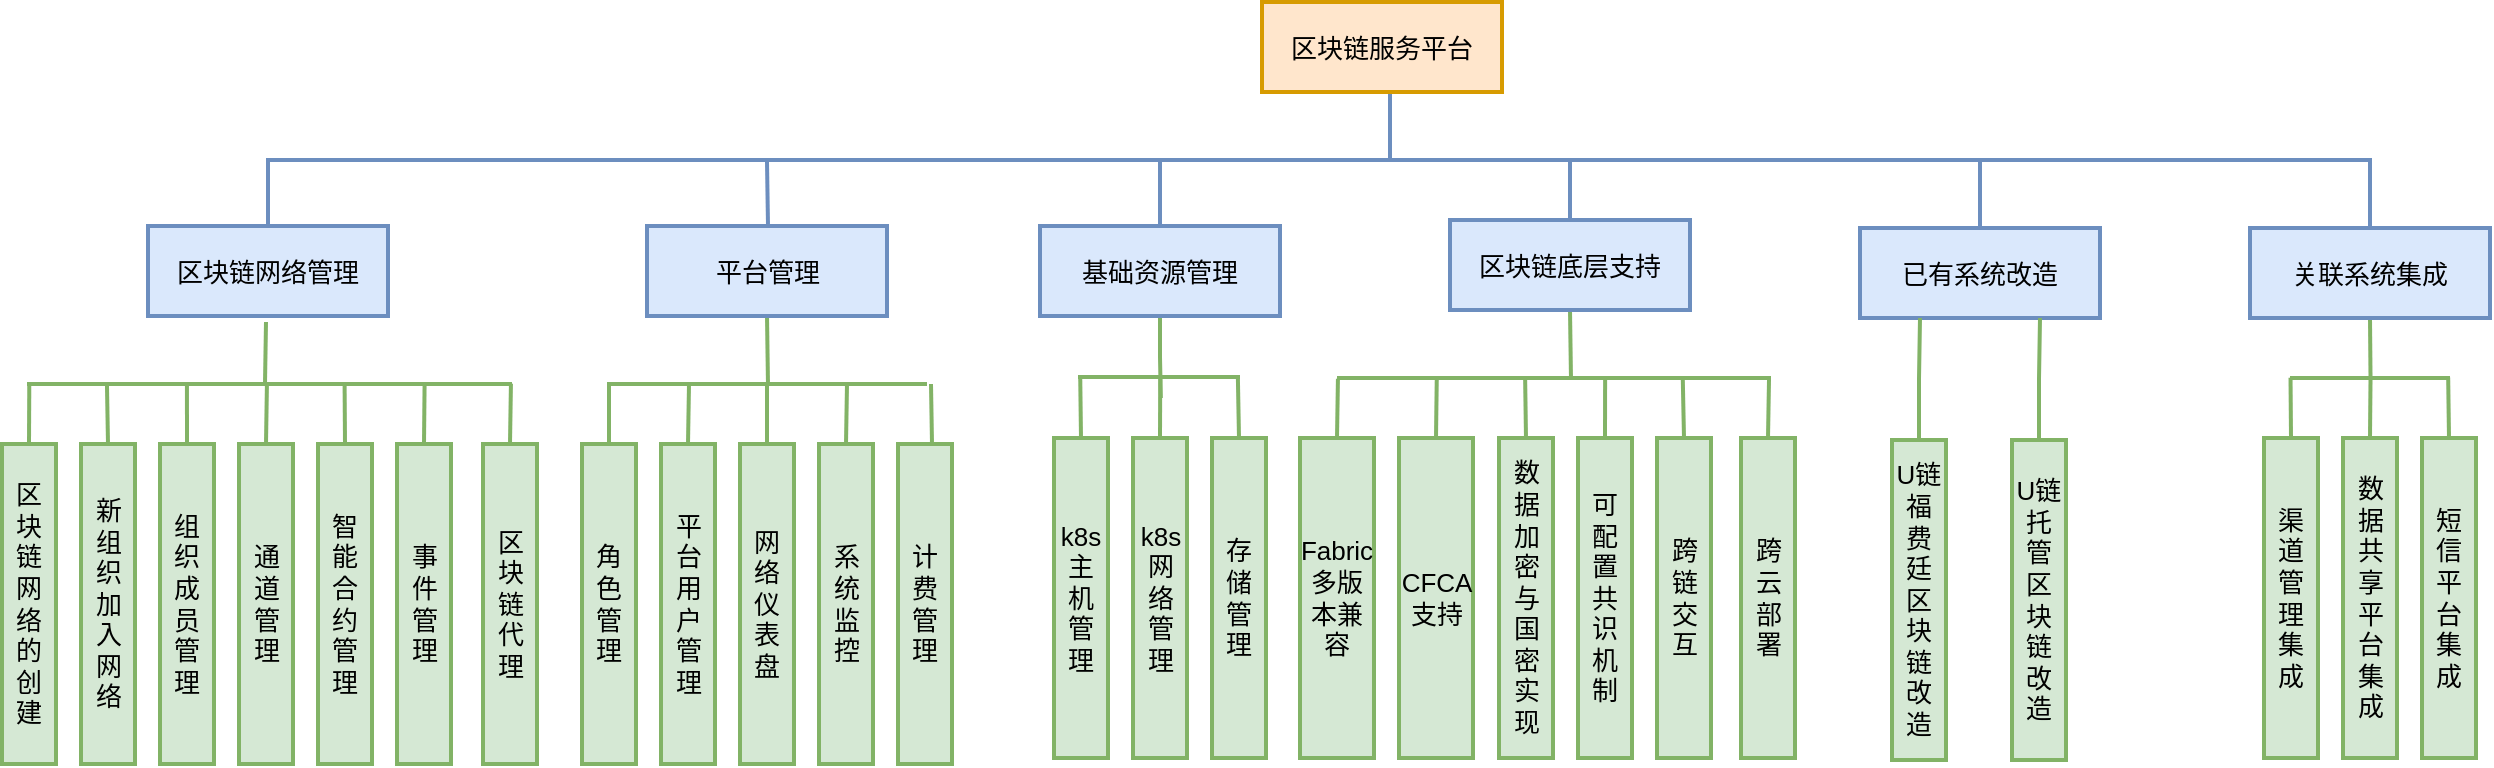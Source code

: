 <mxfile version="12.2.6" type="github" pages="1">
  <diagram id="6IozIT32LXbuVwREie7d" name="Page-1">
    <mxGraphModel dx="932" dy="569" grid="1" gridSize="10" guides="1" tooltips="1" connect="1" arrows="1" fold="1" page="1" pageScale="1" pageWidth="3300" pageHeight="4681" math="0" shadow="0">
      <root>
        <mxCell id="0"/>
        <mxCell id="1" parent="0"/>
        <mxCell id="wY5ASRHFbbLCHAGwUMeS-66" style="edgeStyle=orthogonalEdgeStyle;rounded=0;orthogonalLoop=1;jettySize=auto;html=1;exitX=0.5;exitY=1;exitDx=0;exitDy=0;endArrow=none;endFill=0;strokeWidth=2;fontSize=13;fillColor=#dae8fc;strokeColor=#6c8ebf;" edge="1" parent="1">
          <mxGeometry relative="1" as="geometry">
            <mxPoint x="704" y="440" as="targetPoint"/>
            <mxPoint x="704" y="406" as="sourcePoint"/>
          </mxGeometry>
        </mxCell>
        <mxCell id="jnVJirCMvpuZ7hxpCEFe-1" value="区块链服务平台" style="rounded=0;whiteSpace=wrap;html=1;strokeWidth=2;fillColor=#ffe6cc;strokeColor=#d79b00;fontSize=13;" parent="1" vertex="1">
          <mxGeometry x="640" y="361" width="120" height="45" as="geometry"/>
        </mxCell>
        <mxCell id="jnVJirCMvpuZ7hxpCEFe-12" value="" style="endArrow=none;html=1;strokeWidth=2;fontSize=13;fillColor=#dae8fc;strokeColor=#6c8ebf;" parent="1" edge="1">
          <mxGeometry width="50" height="50" relative="1" as="geometry">
            <mxPoint x="142" y="440" as="sourcePoint"/>
            <mxPoint x="1195" y="440" as="targetPoint"/>
          </mxGeometry>
        </mxCell>
        <mxCell id="wY5ASRHFbbLCHAGwUMeS-53" value="" style="group" vertex="1" connectable="0" parent="1">
          <mxGeometry x="939" y="474" width="120" height="266" as="geometry"/>
        </mxCell>
        <mxCell id="jnVJirCMvpuZ7hxpCEFe-9" value="已有系统改造" style="rounded=0;whiteSpace=wrap;html=1;strokeWidth=2;fillColor=#dae8fc;strokeColor=#6c8ebf;fontSize=13;" parent="wY5ASRHFbbLCHAGwUMeS-53" vertex="1">
          <mxGeometry width="120" height="45" as="geometry"/>
        </mxCell>
        <mxCell id="wY5ASRHFbbLCHAGwUMeS-41" style="edgeStyle=orthogonalEdgeStyle;rounded=0;orthogonalLoop=1;jettySize=auto;html=1;exitX=0.5;exitY=0;exitDx=0;exitDy=0;entryX=0.25;entryY=1;entryDx=0;entryDy=0;endArrow=none;endFill=0;strokeWidth=2;fontSize=13;fillColor=#d5e8d4;strokeColor=#82b366;" edge="1" parent="wY5ASRHFbbLCHAGwUMeS-53" source="jnVJirCMvpuZ7hxpCEFe-48" target="jnVJirCMvpuZ7hxpCEFe-9">
          <mxGeometry relative="1" as="geometry"/>
        </mxCell>
        <mxCell id="jnVJirCMvpuZ7hxpCEFe-48" value="U链福费廷区块链改造" style="rounded=0;whiteSpace=wrap;html=1;strokeWidth=2;fontSize=13;fillColor=#d5e8d4;strokeColor=#82b366;" parent="wY5ASRHFbbLCHAGwUMeS-53" vertex="1">
          <mxGeometry x="16" y="106" width="27" height="160" as="geometry"/>
        </mxCell>
        <mxCell id="wY5ASRHFbbLCHAGwUMeS-42" style="edgeStyle=orthogonalEdgeStyle;rounded=0;orthogonalLoop=1;jettySize=auto;html=1;exitX=0.5;exitY=0;exitDx=0;exitDy=0;entryX=0.75;entryY=1;entryDx=0;entryDy=0;endArrow=none;endFill=0;strokeWidth=2;fontSize=13;fillColor=#d5e8d4;strokeColor=#82b366;" edge="1" parent="wY5ASRHFbbLCHAGwUMeS-53" source="jnVJirCMvpuZ7hxpCEFe-51" target="jnVJirCMvpuZ7hxpCEFe-9">
          <mxGeometry relative="1" as="geometry"/>
        </mxCell>
        <mxCell id="jnVJirCMvpuZ7hxpCEFe-51" value="U链托管区块链&lt;br&gt;改造" style="rounded=0;whiteSpace=wrap;html=1;strokeWidth=2;fontSize=13;fillColor=#d5e8d4;strokeColor=#82b366;" parent="wY5ASRHFbbLCHAGwUMeS-53" vertex="1">
          <mxGeometry x="76" y="106" width="27" height="160" as="geometry"/>
        </mxCell>
        <mxCell id="wY5ASRHFbbLCHAGwUMeS-58" style="edgeStyle=orthogonalEdgeStyle;rounded=0;orthogonalLoop=1;jettySize=auto;html=1;exitX=0.5;exitY=0;exitDx=0;exitDy=0;endArrow=none;endFill=0;strokeWidth=2;fontSize=13;fillColor=#dae8fc;strokeColor=#6c8ebf;" edge="1" parent="1" source="jnVJirCMvpuZ7hxpCEFe-4">
          <mxGeometry relative="1" as="geometry">
            <mxPoint x="143" y="440" as="targetPoint"/>
          </mxGeometry>
        </mxCell>
        <mxCell id="jnVJirCMvpuZ7hxpCEFe-4" value="区块链网络管理" style="rounded=0;whiteSpace=wrap;html=1;strokeWidth=2;fillColor=#dae8fc;strokeColor=#6c8ebf;fontSize=13;" parent="1" vertex="1">
          <mxGeometry x="83" y="473" width="120" height="45" as="geometry"/>
        </mxCell>
        <mxCell id="wY5ASRHFbbLCHAGwUMeS-20" style="edgeStyle=orthogonalEdgeStyle;rounded=0;orthogonalLoop=1;jettySize=auto;html=1;exitX=0.5;exitY=0;exitDx=0;exitDy=0;endArrow=none;endFill=0;strokeWidth=2;fontSize=13;fillColor=#d5e8d4;strokeColor=#82b366;" edge="1" parent="1" source="jnVJirCMvpuZ7hxpCEFe-35">
          <mxGeometry relative="1" as="geometry">
            <mxPoint x="221.294" y="551.824" as="targetPoint"/>
          </mxGeometry>
        </mxCell>
        <mxCell id="jnVJirCMvpuZ7hxpCEFe-35" value="事件管理" style="rounded=0;whiteSpace=wrap;html=1;strokeWidth=2;fontSize=13;fillColor=#d5e8d4;strokeColor=#82b366;" parent="1" vertex="1">
          <mxGeometry x="207.5" y="582" width="27" height="160" as="geometry"/>
        </mxCell>
        <mxCell id="wY5ASRHFbbLCHAGwUMeS-19" style="edgeStyle=orthogonalEdgeStyle;rounded=0;orthogonalLoop=1;jettySize=auto;html=1;exitX=0.5;exitY=0;exitDx=0;exitDy=0;endArrow=none;endFill=0;strokeWidth=2;fontSize=13;fillColor=#d5e8d4;strokeColor=#82b366;" edge="1" parent="1" source="jnVJirCMvpuZ7hxpCEFe-36">
          <mxGeometry relative="1" as="geometry">
            <mxPoint x="181.294" y="551.824" as="targetPoint"/>
          </mxGeometry>
        </mxCell>
        <mxCell id="jnVJirCMvpuZ7hxpCEFe-36" value="智能合约管理" style="rounded=0;whiteSpace=wrap;html=1;strokeWidth=2;fontSize=13;fillColor=#d5e8d4;strokeColor=#82b366;" parent="1" vertex="1">
          <mxGeometry x="168" y="582" width="27" height="160" as="geometry"/>
        </mxCell>
        <mxCell id="wY5ASRHFbbLCHAGwUMeS-18" style="edgeStyle=orthogonalEdgeStyle;rounded=0;orthogonalLoop=1;jettySize=auto;html=1;exitX=0.5;exitY=0;exitDx=0;exitDy=0;endArrow=none;endFill=0;strokeWidth=2;fontSize=13;fillColor=#d5e8d4;strokeColor=#82b366;" edge="1" parent="1" source="jnVJirCMvpuZ7hxpCEFe-37">
          <mxGeometry relative="1" as="geometry">
            <mxPoint x="142.471" y="551.824" as="targetPoint"/>
          </mxGeometry>
        </mxCell>
        <mxCell id="jnVJirCMvpuZ7hxpCEFe-37" value="通道管理" style="rounded=0;whiteSpace=wrap;html=1;strokeWidth=2;fontSize=13;fillColor=#d5e8d4;strokeColor=#82b366;" parent="1" vertex="1">
          <mxGeometry x="128.5" y="582" width="27" height="160" as="geometry"/>
        </mxCell>
        <mxCell id="wY5ASRHFbbLCHAGwUMeS-17" style="edgeStyle=orthogonalEdgeStyle;rounded=0;orthogonalLoop=1;jettySize=auto;html=1;exitX=0.5;exitY=0;exitDx=0;exitDy=0;endArrow=none;endFill=0;strokeWidth=2;fontSize=13;fillColor=#d5e8d4;strokeColor=#82b366;" edge="1" parent="1" source="jnVJirCMvpuZ7hxpCEFe-38">
          <mxGeometry relative="1" as="geometry">
            <mxPoint x="102.471" y="551.824" as="targetPoint"/>
          </mxGeometry>
        </mxCell>
        <mxCell id="jnVJirCMvpuZ7hxpCEFe-38" value="组织成员管理" style="rounded=0;whiteSpace=wrap;html=1;strokeWidth=2;fontSize=13;fillColor=#d5e8d4;strokeColor=#82b366;" parent="1" vertex="1">
          <mxGeometry x="89" y="582" width="27" height="160" as="geometry"/>
        </mxCell>
        <mxCell id="wY5ASRHFbbLCHAGwUMeS-16" style="edgeStyle=orthogonalEdgeStyle;rounded=0;orthogonalLoop=1;jettySize=auto;html=1;exitX=0.5;exitY=0;exitDx=0;exitDy=0;endArrow=none;endFill=0;strokeWidth=2;fontSize=13;fillColor=#d5e8d4;strokeColor=#82b366;" edge="1" parent="1" source="jnVJirCMvpuZ7hxpCEFe-39">
          <mxGeometry relative="1" as="geometry">
            <mxPoint x="62.471" y="551.824" as="targetPoint"/>
          </mxGeometry>
        </mxCell>
        <mxCell id="jnVJirCMvpuZ7hxpCEFe-39" value="新组织加入网络" style="rounded=0;whiteSpace=wrap;html=1;strokeWidth=2;fontSize=13;fillColor=#d5e8d4;strokeColor=#82b366;" parent="1" vertex="1">
          <mxGeometry x="49.5" y="582" width="27" height="160" as="geometry"/>
        </mxCell>
        <mxCell id="wY5ASRHFbbLCHAGwUMeS-15" style="edgeStyle=orthogonalEdgeStyle;rounded=0;orthogonalLoop=1;jettySize=auto;html=1;exitX=0.5;exitY=0;exitDx=0;exitDy=0;endArrow=none;endFill=0;strokeWidth=2;fontSize=13;fillColor=#d5e8d4;strokeColor=#82b366;" edge="1" parent="1" source="jnVJirCMvpuZ7hxpCEFe-40">
          <mxGeometry relative="1" as="geometry">
            <mxPoint x="23.647" y="551.824" as="targetPoint"/>
          </mxGeometry>
        </mxCell>
        <mxCell id="jnVJirCMvpuZ7hxpCEFe-40" value="区块链网络的创建" style="rounded=0;whiteSpace=wrap;html=1;strokeWidth=2;fontSize=13;fillColor=#d5e8d4;strokeColor=#82b366;" parent="1" vertex="1">
          <mxGeometry x="10" y="582" width="27" height="160" as="geometry"/>
        </mxCell>
        <mxCell id="wY5ASRHFbbLCHAGwUMeS-24" style="edgeStyle=orthogonalEdgeStyle;rounded=0;orthogonalLoop=1;jettySize=auto;html=1;exitX=0.5;exitY=0;exitDx=0;exitDy=0;endArrow=none;endFill=0;strokeWidth=2;fontSize=13;fillColor=#d5e8d4;strokeColor=#82b366;" edge="1" parent="1" source="jnVJirCMvpuZ7hxpCEFe-56">
          <mxGeometry relative="1" as="geometry">
            <mxPoint x="264.471" y="551.824" as="targetPoint"/>
          </mxGeometry>
        </mxCell>
        <mxCell id="jnVJirCMvpuZ7hxpCEFe-56" value="区块链代理" style="rounded=0;whiteSpace=wrap;html=1;strokeWidth=2;fontSize=13;fillColor=#d5e8d4;strokeColor=#82b366;" parent="1" vertex="1">
          <mxGeometry x="250.5" y="582" width="27" height="160" as="geometry"/>
        </mxCell>
        <mxCell id="wY5ASRHFbbLCHAGwUMeS-14" value="" style="endArrow=none;html=1;strokeWidth=2;fontSize=13;fillColor=#d5e8d4;strokeColor=#82b366;" edge="1" parent="1">
          <mxGeometry width="50" height="50" relative="1" as="geometry">
            <mxPoint x="22.5" y="552" as="sourcePoint"/>
            <mxPoint x="265" y="552" as="targetPoint"/>
          </mxGeometry>
        </mxCell>
        <mxCell id="wY5ASRHFbbLCHAGwUMeS-25" style="edgeStyle=orthogonalEdgeStyle;rounded=0;orthogonalLoop=1;jettySize=auto;html=1;endArrow=none;endFill=0;strokeWidth=2;fontSize=13;fillColor=#d5e8d4;strokeColor=#82b366;" edge="1" parent="1">
          <mxGeometry relative="1" as="geometry">
            <mxPoint x="141.5" y="551.588" as="targetPoint"/>
            <mxPoint x="142" y="521" as="sourcePoint"/>
          </mxGeometry>
        </mxCell>
        <mxCell id="wY5ASRHFbbLCHAGwUMeS-56" value="" style="group" vertex="1" connectable="0" parent="1">
          <mxGeometry x="529" y="473" width="120" height="266" as="geometry"/>
        </mxCell>
        <mxCell id="wY5ASRHFbbLCHAGwUMeS-45" style="edgeStyle=orthogonalEdgeStyle;rounded=0;orthogonalLoop=1;jettySize=auto;html=1;exitX=0.5;exitY=1;exitDx=0;exitDy=0;endArrow=none;endFill=0;strokeWidth=2;fontSize=13;fillColor=#d5e8d4;strokeColor=#82b366;" edge="1" parent="wY5ASRHFbbLCHAGwUMeS-56" source="jnVJirCMvpuZ7hxpCEFe-5">
          <mxGeometry relative="1" as="geometry">
            <mxPoint x="60.412" y="86.0" as="targetPoint"/>
          </mxGeometry>
        </mxCell>
        <mxCell id="jnVJirCMvpuZ7hxpCEFe-5" value="基础资源管理" style="rounded=0;whiteSpace=wrap;html=1;strokeWidth=2;fillColor=#dae8fc;strokeColor=#6c8ebf;fontSize=13;" parent="wY5ASRHFbbLCHAGwUMeS-56" vertex="1">
          <mxGeometry width="120" height="45" as="geometry"/>
        </mxCell>
        <mxCell id="wY5ASRHFbbLCHAGwUMeS-23" style="edgeStyle=orthogonalEdgeStyle;rounded=0;orthogonalLoop=1;jettySize=auto;html=1;exitX=0.5;exitY=0;exitDx=0;exitDy=0;endArrow=none;endFill=0;strokeWidth=2;fontSize=13;fillColor=#d5e8d4;strokeColor=#82b366;" edge="1" parent="wY5ASRHFbbLCHAGwUMeS-56" source="jnVJirCMvpuZ7hxpCEFe-32">
          <mxGeometry relative="1" as="geometry">
            <mxPoint x="98.941" y="75.824" as="targetPoint"/>
          </mxGeometry>
        </mxCell>
        <mxCell id="jnVJirCMvpuZ7hxpCEFe-32" value="存储管理" style="rounded=0;whiteSpace=wrap;html=1;strokeWidth=2;fontSize=13;fillColor=#d5e8d4;strokeColor=#82b366;" parent="wY5ASRHFbbLCHAGwUMeS-56" vertex="1">
          <mxGeometry x="86" y="106" width="27" height="160" as="geometry"/>
        </mxCell>
        <mxCell id="wY5ASRHFbbLCHAGwUMeS-22" style="edgeStyle=orthogonalEdgeStyle;rounded=0;orthogonalLoop=1;jettySize=auto;html=1;exitX=0.5;exitY=0;exitDx=0;exitDy=0;endArrow=none;endFill=0;strokeWidth=2;fontSize=13;fillColor=#d5e8d4;strokeColor=#82b366;" edge="1" parent="wY5ASRHFbbLCHAGwUMeS-56" source="jnVJirCMvpuZ7hxpCEFe-33">
          <mxGeometry relative="1" as="geometry">
            <mxPoint x="60.118" y="75.824" as="targetPoint"/>
          </mxGeometry>
        </mxCell>
        <mxCell id="jnVJirCMvpuZ7hxpCEFe-33" value="k8s网络管理" style="rounded=0;whiteSpace=wrap;html=1;strokeWidth=2;fontSize=13;fillColor=#d5e8d4;strokeColor=#82b366;" parent="wY5ASRHFbbLCHAGwUMeS-56" vertex="1">
          <mxGeometry x="46.5" y="106" width="27" height="160" as="geometry"/>
        </mxCell>
        <mxCell id="wY5ASRHFbbLCHAGwUMeS-21" style="edgeStyle=orthogonalEdgeStyle;rounded=0;orthogonalLoop=1;jettySize=auto;html=1;exitX=0.5;exitY=0;exitDx=0;exitDy=0;endArrow=none;endFill=0;strokeWidth=2;fontSize=13;fillColor=#d5e8d4;strokeColor=#82b366;" edge="1" parent="wY5ASRHFbbLCHAGwUMeS-56" source="jnVJirCMvpuZ7hxpCEFe-34">
          <mxGeometry relative="1" as="geometry">
            <mxPoint x="20.118" y="75.824" as="targetPoint"/>
          </mxGeometry>
        </mxCell>
        <mxCell id="jnVJirCMvpuZ7hxpCEFe-34" value="k8s主机管理" style="rounded=0;whiteSpace=wrap;html=1;strokeWidth=2;fontSize=13;fillColor=#d5e8d4;strokeColor=#82b366;" parent="wY5ASRHFbbLCHAGwUMeS-56" vertex="1">
          <mxGeometry x="7" y="106" width="27" height="160" as="geometry"/>
        </mxCell>
        <mxCell id="wY5ASRHFbbLCHAGwUMeS-39" value="" style="endArrow=none;html=1;strokeWidth=2;fontSize=13;fillColor=#d5e8d4;strokeColor=#82b366;" edge="1" parent="wY5ASRHFbbLCHAGwUMeS-56">
          <mxGeometry width="50" height="50" relative="1" as="geometry">
            <mxPoint x="19" y="75.5" as="sourcePoint"/>
            <mxPoint x="100" y="75.5" as="targetPoint"/>
          </mxGeometry>
        </mxCell>
        <mxCell id="wY5ASRHFbbLCHAGwUMeS-11" style="edgeStyle=orthogonalEdgeStyle;rounded=0;orthogonalLoop=1;jettySize=auto;html=1;exitX=0.5;exitY=1;exitDx=0;exitDy=0;endArrow=none;endFill=0;strokeWidth=2;fontSize=13;fillColor=#d5e8d4;strokeColor=#82b366;" edge="1" parent="1" source="jnVJirCMvpuZ7hxpCEFe-6">
          <mxGeometry relative="1" as="geometry">
            <mxPoint x="1194.265" y="548.824" as="targetPoint"/>
          </mxGeometry>
        </mxCell>
        <mxCell id="wY5ASRHFbbLCHAGwUMeS-65" style="edgeStyle=orthogonalEdgeStyle;rounded=0;orthogonalLoop=1;jettySize=auto;html=1;exitX=0.5;exitY=0;exitDx=0;exitDy=0;endArrow=none;endFill=0;strokeWidth=2;fontSize=13;fillColor=#dae8fc;strokeColor=#6c8ebf;" edge="1" parent="1" source="jnVJirCMvpuZ7hxpCEFe-6">
          <mxGeometry relative="1" as="geometry">
            <mxPoint x="1194" y="441" as="targetPoint"/>
          </mxGeometry>
        </mxCell>
        <mxCell id="jnVJirCMvpuZ7hxpCEFe-6" value="关联系统集成" style="rounded=0;whiteSpace=wrap;html=1;strokeWidth=2;fillColor=#dae8fc;strokeColor=#6c8ebf;fontSize=13;" parent="1" vertex="1">
          <mxGeometry x="1134" y="474" width="120" height="45" as="geometry"/>
        </mxCell>
        <mxCell id="wY5ASRHFbbLCHAGwUMeS-8" style="edgeStyle=orthogonalEdgeStyle;rounded=0;orthogonalLoop=1;jettySize=auto;html=1;exitX=0.5;exitY=0;exitDx=0;exitDy=0;endArrow=none;endFill=0;strokeWidth=2;fontSize=13;fillColor=#d5e8d4;strokeColor=#82b366;" edge="1" parent="1" source="jnVJirCMvpuZ7hxpCEFe-27">
          <mxGeometry relative="1" as="geometry">
            <mxPoint x="1233.088" y="548.824" as="targetPoint"/>
          </mxGeometry>
        </mxCell>
        <mxCell id="jnVJirCMvpuZ7hxpCEFe-27" value="短信平台集成" style="rounded=0;whiteSpace=wrap;html=1;strokeWidth=2;fontSize=13;fillColor=#d5e8d4;strokeColor=#82b366;" parent="1" vertex="1">
          <mxGeometry x="1220" y="579" width="27" height="160" as="geometry"/>
        </mxCell>
        <mxCell id="wY5ASRHFbbLCHAGwUMeS-7" style="edgeStyle=orthogonalEdgeStyle;rounded=0;orthogonalLoop=1;jettySize=auto;html=1;exitX=0.5;exitY=0;exitDx=0;exitDy=0;endArrow=none;endFill=0;strokeWidth=2;fontSize=13;fillColor=#d5e8d4;strokeColor=#82b366;" edge="1" parent="1" source="jnVJirCMvpuZ7hxpCEFe-28">
          <mxGeometry relative="1" as="geometry">
            <mxPoint x="1194.265" y="548.824" as="targetPoint"/>
          </mxGeometry>
        </mxCell>
        <mxCell id="jnVJirCMvpuZ7hxpCEFe-28" value="数据共享平台集成" style="rounded=0;whiteSpace=wrap;html=1;strokeWidth=2;fontSize=13;fillColor=#d5e8d4;strokeColor=#82b366;" parent="1" vertex="1">
          <mxGeometry x="1180.5" y="579" width="27" height="160" as="geometry"/>
        </mxCell>
        <mxCell id="wY5ASRHFbbLCHAGwUMeS-6" style="edgeStyle=orthogonalEdgeStyle;rounded=0;orthogonalLoop=1;jettySize=auto;html=1;exitX=0.5;exitY=0;exitDx=0;exitDy=0;endArrow=none;endFill=0;strokeWidth=2;fontSize=13;fillColor=#d5e8d4;strokeColor=#82b366;" edge="1" parent="1" source="jnVJirCMvpuZ7hxpCEFe-29">
          <mxGeometry relative="1" as="geometry">
            <mxPoint x="1154.265" y="548.824" as="targetPoint"/>
          </mxGeometry>
        </mxCell>
        <mxCell id="jnVJirCMvpuZ7hxpCEFe-29" value="渠道管理集成" style="rounded=0;whiteSpace=wrap;html=1;strokeWidth=2;fontSize=13;fillColor=#d5e8d4;strokeColor=#82b366;" parent="1" vertex="1">
          <mxGeometry x="1141" y="579" width="27" height="160" as="geometry"/>
        </mxCell>
        <mxCell id="wY5ASRHFbbLCHAGwUMeS-3" value="" style="endArrow=none;html=1;strokeWidth=2;fontSize=13;fillColor=#d5e8d4;strokeColor=#82b366;" edge="1" parent="1">
          <mxGeometry width="50" height="50" relative="1" as="geometry">
            <mxPoint x="1154" y="549" as="sourcePoint"/>
            <mxPoint x="1234" y="549" as="targetPoint"/>
          </mxGeometry>
        </mxCell>
        <mxCell id="wY5ASRHFbbLCHAGwUMeS-49" style="edgeStyle=orthogonalEdgeStyle;rounded=0;orthogonalLoop=1;jettySize=auto;html=1;exitX=0.5;exitY=1;exitDx=0;exitDy=0;endArrow=none;endFill=0;strokeWidth=2;fontSize=13;fillColor=#d5e8d4;strokeColor=#82b366;" edge="1" parent="1">
          <mxGeometry relative="1" as="geometry">
            <mxPoint x="393" y="553" as="targetPoint"/>
            <mxPoint x="392.5" y="518" as="sourcePoint"/>
          </mxGeometry>
        </mxCell>
        <mxCell id="wY5ASRHFbbLCHAGwUMeS-60" style="edgeStyle=orthogonalEdgeStyle;rounded=0;orthogonalLoop=1;jettySize=auto;html=1;exitX=0.5;exitY=0;exitDx=0;exitDy=0;endArrow=none;endFill=0;strokeWidth=2;fontSize=13;fillColor=#dae8fc;strokeColor=#6c8ebf;" edge="1" parent="1">
          <mxGeometry relative="1" as="geometry">
            <mxPoint x="392.5" y="441" as="targetPoint"/>
            <mxPoint x="393" y="473" as="sourcePoint"/>
          </mxGeometry>
        </mxCell>
        <mxCell id="jnVJirCMvpuZ7hxpCEFe-3" value="平台管理" style="rounded=0;whiteSpace=wrap;html=1;strokeWidth=2;fillColor=#dae8fc;strokeColor=#6c8ebf;fontSize=13;" parent="1" vertex="1">
          <mxGeometry x="332.5" y="473" width="120" height="45" as="geometry"/>
        </mxCell>
        <mxCell id="jnVJirCMvpuZ7hxpCEFe-58" style="edgeStyle=orthogonalEdgeStyle;rounded=0;orthogonalLoop=1;jettySize=auto;html=1;exitX=0.5;exitY=0;exitDx=0;exitDy=0;strokeWidth=2;fontSize=13;endArrow=none;endFill=0;fillColor=#d5e8d4;strokeColor=#82b366;" parent="1" edge="1">
          <mxGeometry relative="1" as="geometry">
            <mxPoint x="474.5" y="552" as="targetPoint"/>
            <mxPoint x="475" y="582" as="sourcePoint"/>
          </mxGeometry>
        </mxCell>
        <mxCell id="jnVJirCMvpuZ7hxpCEFe-41" value="计费管理" style="rounded=0;whiteSpace=wrap;html=1;strokeWidth=2;fontSize=13;fillColor=#d5e8d4;strokeColor=#82b366;" parent="1" vertex="1">
          <mxGeometry x="458" y="582" width="27" height="160" as="geometry"/>
        </mxCell>
        <mxCell id="jnVJirCMvpuZ7hxpCEFe-59" style="edgeStyle=orthogonalEdgeStyle;rounded=0;orthogonalLoop=1;jettySize=auto;html=1;exitX=0.5;exitY=0;exitDx=0;exitDy=0;endArrow=none;endFill=0;strokeWidth=2;fontSize=13;fillColor=#d5e8d4;strokeColor=#82b366;" parent="1" source="jnVJirCMvpuZ7hxpCEFe-42" edge="1">
          <mxGeometry relative="1" as="geometry">
            <mxPoint x="432.5" y="552" as="targetPoint"/>
          </mxGeometry>
        </mxCell>
        <mxCell id="jnVJirCMvpuZ7hxpCEFe-42" value="系统监控" style="rounded=0;whiteSpace=wrap;html=1;strokeWidth=2;fontSize=13;fillColor=#d5e8d4;strokeColor=#82b366;" parent="1" vertex="1">
          <mxGeometry x="418.5" y="582" width="27" height="160" as="geometry"/>
        </mxCell>
        <mxCell id="jnVJirCMvpuZ7hxpCEFe-60" style="edgeStyle=orthogonalEdgeStyle;rounded=0;orthogonalLoop=1;jettySize=auto;html=1;exitX=0.5;exitY=0;exitDx=0;exitDy=0;endArrow=none;endFill=0;strokeWidth=2;fontSize=13;fillColor=#d5e8d4;strokeColor=#82b366;" parent="1" source="jnVJirCMvpuZ7hxpCEFe-43" edge="1">
          <mxGeometry relative="1" as="geometry">
            <mxPoint x="392.5" y="552" as="targetPoint"/>
          </mxGeometry>
        </mxCell>
        <mxCell id="jnVJirCMvpuZ7hxpCEFe-43" value="网络仪表盘" style="rounded=0;whiteSpace=wrap;html=1;strokeWidth=2;fontSize=13;fillColor=#d5e8d4;strokeColor=#82b366;" parent="1" vertex="1">
          <mxGeometry x="379" y="582" width="27" height="160" as="geometry"/>
        </mxCell>
        <mxCell id="jnVJirCMvpuZ7hxpCEFe-61" style="edgeStyle=orthogonalEdgeStyle;rounded=0;orthogonalLoop=1;jettySize=auto;html=1;exitX=0.5;exitY=0;exitDx=0;exitDy=0;endArrow=none;endFill=0;strokeWidth=2;fontSize=13;fillColor=#d5e8d4;strokeColor=#82b366;" parent="1" source="jnVJirCMvpuZ7hxpCEFe-44" edge="1">
          <mxGeometry relative="1" as="geometry">
            <mxPoint x="353.5" y="552" as="targetPoint"/>
          </mxGeometry>
        </mxCell>
        <mxCell id="jnVJirCMvpuZ7hxpCEFe-44" value="平台用户管理" style="rounded=0;whiteSpace=wrap;html=1;strokeWidth=2;fontSize=13;fillColor=#d5e8d4;strokeColor=#82b366;" parent="1" vertex="1">
          <mxGeometry x="339.5" y="582" width="27" height="160" as="geometry"/>
        </mxCell>
        <mxCell id="jnVJirCMvpuZ7hxpCEFe-62" style="edgeStyle=orthogonalEdgeStyle;rounded=0;orthogonalLoop=1;jettySize=auto;html=1;exitX=0.5;exitY=0;exitDx=0;exitDy=0;endArrow=none;endFill=0;strokeWidth=2;fontSize=13;fillColor=#d5e8d4;strokeColor=#82b366;" parent="1" source="jnVJirCMvpuZ7hxpCEFe-46" edge="1">
          <mxGeometry relative="1" as="geometry">
            <mxPoint x="313.5" y="552" as="targetPoint"/>
          </mxGeometry>
        </mxCell>
        <mxCell id="jnVJirCMvpuZ7hxpCEFe-46" value="角色管理" style="rounded=0;whiteSpace=wrap;html=1;strokeWidth=2;fontSize=13;fillColor=#d5e8d4;strokeColor=#82b366;" parent="1" vertex="1">
          <mxGeometry x="300" y="582" width="27" height="160" as="geometry"/>
        </mxCell>
        <mxCell id="jnVJirCMvpuZ7hxpCEFe-57" value="" style="endArrow=none;html=1;strokeWidth=2;fontSize=13;fillColor=#d5e8d4;strokeColor=#82b366;" parent="1" edge="1">
          <mxGeometry width="50" height="50" relative="1" as="geometry">
            <mxPoint x="312.5" y="552" as="sourcePoint"/>
            <mxPoint x="472.5" y="552" as="targetPoint"/>
          </mxGeometry>
        </mxCell>
        <mxCell id="wY5ASRHFbbLCHAGwUMeS-63" style="edgeStyle=orthogonalEdgeStyle;rounded=0;orthogonalLoop=1;jettySize=auto;html=1;exitX=0.5;exitY=0;exitDx=0;exitDy=0;endArrow=none;endFill=0;strokeWidth=2;fontSize=13;fillColor=#dae8fc;strokeColor=#6c8ebf;" edge="1" parent="1" source="jnVJirCMvpuZ7hxpCEFe-5">
          <mxGeometry relative="1" as="geometry">
            <mxPoint x="589" y="440" as="targetPoint"/>
          </mxGeometry>
        </mxCell>
        <mxCell id="wY5ASRHFbbLCHAGwUMeS-64" style="edgeStyle=orthogonalEdgeStyle;rounded=0;orthogonalLoop=1;jettySize=auto;html=1;exitX=0.5;exitY=0;exitDx=0;exitDy=0;endArrow=none;endFill=0;strokeWidth=2;fontSize=13;fillColor=#dae8fc;strokeColor=#6c8ebf;" edge="1" parent="1" source="jnVJirCMvpuZ7hxpCEFe-9">
          <mxGeometry relative="1" as="geometry">
            <mxPoint x="999" y="441" as="targetPoint"/>
          </mxGeometry>
        </mxCell>
        <mxCell id="wY5ASRHFbbLCHAGwUMeS-68" style="edgeStyle=orthogonalEdgeStyle;rounded=0;orthogonalLoop=1;jettySize=auto;html=1;exitX=0.5;exitY=1;exitDx=0;exitDy=0;endArrow=none;endFill=0;strokeWidth=2;fontSize=13;fillColor=#d5e8d4;strokeColor=#82b366;" edge="1" parent="1" source="jnVJirCMvpuZ7hxpCEFe-10">
          <mxGeometry relative="1" as="geometry">
            <mxPoint x="794.5" y="550" as="targetPoint"/>
          </mxGeometry>
        </mxCell>
        <mxCell id="wY5ASRHFbbLCHAGwUMeS-69" style="edgeStyle=orthogonalEdgeStyle;rounded=0;orthogonalLoop=1;jettySize=auto;html=1;exitX=0.5;exitY=0;exitDx=0;exitDy=0;endArrow=none;endFill=0;strokeWidth=2;fontSize=13;fillColor=#dae8fc;strokeColor=#6c8ebf;" edge="1" parent="1" source="jnVJirCMvpuZ7hxpCEFe-10">
          <mxGeometry relative="1" as="geometry">
            <mxPoint x="794" y="440" as="targetPoint"/>
          </mxGeometry>
        </mxCell>
        <mxCell id="jnVJirCMvpuZ7hxpCEFe-10" value="区块链底层支持" style="rounded=0;whiteSpace=wrap;html=1;strokeWidth=2;fillColor=#dae8fc;strokeColor=#6c8ebf;fontSize=13;" parent="1" vertex="1">
          <mxGeometry x="734" y="470" width="120" height="45" as="geometry"/>
        </mxCell>
        <mxCell id="wY5ASRHFbbLCHAGwUMeS-44" style="edgeStyle=orthogonalEdgeStyle;rounded=0;orthogonalLoop=1;jettySize=auto;html=1;exitX=0.5;exitY=0;exitDx=0;exitDy=0;endArrow=none;endFill=0;strokeWidth=2;fontSize=13;fillColor=#d5e8d4;strokeColor=#82b366;" edge="1" parent="1" source="jnVJirCMvpuZ7hxpCEFe-47">
          <mxGeometry relative="1" as="geometry">
            <mxPoint x="727.382" y="549.412" as="targetPoint"/>
          </mxGeometry>
        </mxCell>
        <mxCell id="jnVJirCMvpuZ7hxpCEFe-47" value="CFCA支持" style="rounded=0;whiteSpace=wrap;html=1;strokeWidth=2;fontSize=13;fillColor=#d5e8d4;strokeColor=#82b366;" parent="1" vertex="1">
          <mxGeometry x="708.5" y="579" width="37" height="160" as="geometry"/>
        </mxCell>
        <mxCell id="wY5ASRHFbbLCHAGwUMeS-43" style="edgeStyle=orthogonalEdgeStyle;rounded=0;orthogonalLoop=1;jettySize=auto;html=1;exitX=0.5;exitY=0;exitDx=0;exitDy=0;endArrow=none;endFill=0;strokeWidth=2;fontSize=13;fillColor=#d5e8d4;strokeColor=#82b366;" edge="1" parent="1" source="jnVJirCMvpuZ7hxpCEFe-54">
          <mxGeometry relative="1" as="geometry">
            <mxPoint x="677.971" y="549.412" as="targetPoint"/>
          </mxGeometry>
        </mxCell>
        <mxCell id="jnVJirCMvpuZ7hxpCEFe-54" value="Fabric多版本兼容" style="rounded=0;whiteSpace=wrap;html=1;strokeWidth=2;fontSize=13;fillColor=#d5e8d4;strokeColor=#82b366;" parent="1" vertex="1">
          <mxGeometry x="659" y="579" width="37" height="160" as="geometry"/>
        </mxCell>
        <mxCell id="wY5ASRHFbbLCHAGwUMeS-36" style="edgeStyle=orthogonalEdgeStyle;rounded=0;orthogonalLoop=1;jettySize=auto;html=1;exitX=0.5;exitY=0;exitDx=0;exitDy=0;endArrow=none;endFill=0;strokeWidth=2;fontSize=13;fillColor=#d5e8d4;strokeColor=#82b366;" edge="1" parent="1" source="jnVJirCMvpuZ7hxpCEFe-45">
          <mxGeometry relative="1" as="geometry">
            <mxPoint x="850.382" y="548.824" as="targetPoint"/>
          </mxGeometry>
        </mxCell>
        <mxCell id="jnVJirCMvpuZ7hxpCEFe-45" value="跨链交互" style="rounded=0;whiteSpace=wrap;html=1;strokeWidth=2;fontSize=13;fillColor=#d5e8d4;strokeColor=#82b366;" parent="1" vertex="1">
          <mxGeometry x="837.5" y="579" width="27" height="160" as="geometry"/>
        </mxCell>
        <mxCell id="wY5ASRHFbbLCHAGwUMeS-34" style="edgeStyle=orthogonalEdgeStyle;rounded=0;orthogonalLoop=1;jettySize=auto;html=1;exitX=0.5;exitY=0;exitDx=0;exitDy=0;endArrow=none;endFill=0;strokeWidth=2;fontSize=13;fillColor=#d5e8d4;strokeColor=#82b366;" edge="1" parent="1" source="jnVJirCMvpuZ7hxpCEFe-50">
          <mxGeometry relative="1" as="geometry">
            <mxPoint x="771.559" y="548.824" as="targetPoint"/>
          </mxGeometry>
        </mxCell>
        <mxCell id="jnVJirCMvpuZ7hxpCEFe-50" value="数据加密与国密实现" style="rounded=0;whiteSpace=wrap;html=1;strokeWidth=2;fontSize=13;fillColor=#d5e8d4;strokeColor=#82b366;" parent="1" vertex="1">
          <mxGeometry x="758.5" y="579" width="27" height="160" as="geometry"/>
        </mxCell>
        <mxCell id="wY5ASRHFbbLCHAGwUMeS-35" style="edgeStyle=orthogonalEdgeStyle;rounded=0;orthogonalLoop=1;jettySize=auto;html=1;exitX=0.5;exitY=0;exitDx=0;exitDy=0;endArrow=none;endFill=0;strokeWidth=2;fontSize=13;fillColor=#d5e8d4;strokeColor=#82b366;" edge="1" parent="1" source="jnVJirCMvpuZ7hxpCEFe-53">
          <mxGeometry relative="1" as="geometry">
            <mxPoint x="811.559" y="548.824" as="targetPoint"/>
          </mxGeometry>
        </mxCell>
        <mxCell id="jnVJirCMvpuZ7hxpCEFe-53" value="可配置共识机制" style="rounded=0;whiteSpace=wrap;html=1;strokeWidth=2;fontSize=13;fillColor=#d5e8d4;strokeColor=#82b366;" parent="1" vertex="1">
          <mxGeometry x="798" y="579" width="27" height="160" as="geometry"/>
        </mxCell>
        <mxCell id="wY5ASRHFbbLCHAGwUMeS-31" value="" style="endArrow=none;html=1;strokeWidth=2;fontSize=13;fillColor=#d5e8d4;strokeColor=#82b366;" edge="1" parent="1">
          <mxGeometry width="50" height="50" relative="1" as="geometry">
            <mxPoint x="677.5" y="549" as="sourcePoint"/>
            <mxPoint x="894.5" y="549" as="targetPoint"/>
          </mxGeometry>
        </mxCell>
        <mxCell id="wY5ASRHFbbLCHAGwUMeS-67" style="edgeStyle=orthogonalEdgeStyle;rounded=0;orthogonalLoop=1;jettySize=auto;html=1;exitX=0.5;exitY=0;exitDx=0;exitDy=0;endArrow=none;endFill=0;strokeWidth=2;fontSize=13;fillColor=#d5e8d4;strokeColor=#82b366;" edge="1" parent="1" source="jnVJirCMvpuZ7hxpCEFe-24">
          <mxGeometry relative="1" as="geometry">
            <mxPoint x="893.5" y="550" as="targetPoint"/>
          </mxGeometry>
        </mxCell>
        <mxCell id="jnVJirCMvpuZ7hxpCEFe-24" value="跨云部署" style="rounded=0;whiteSpace=wrap;html=1;strokeWidth=2;fontSize=13;fillColor=#d5e8d4;strokeColor=#82b366;" parent="1" vertex="1">
          <mxGeometry x="879.5" y="579" width="27" height="160" as="geometry"/>
        </mxCell>
      </root>
    </mxGraphModel>
  </diagram>
</mxfile>
